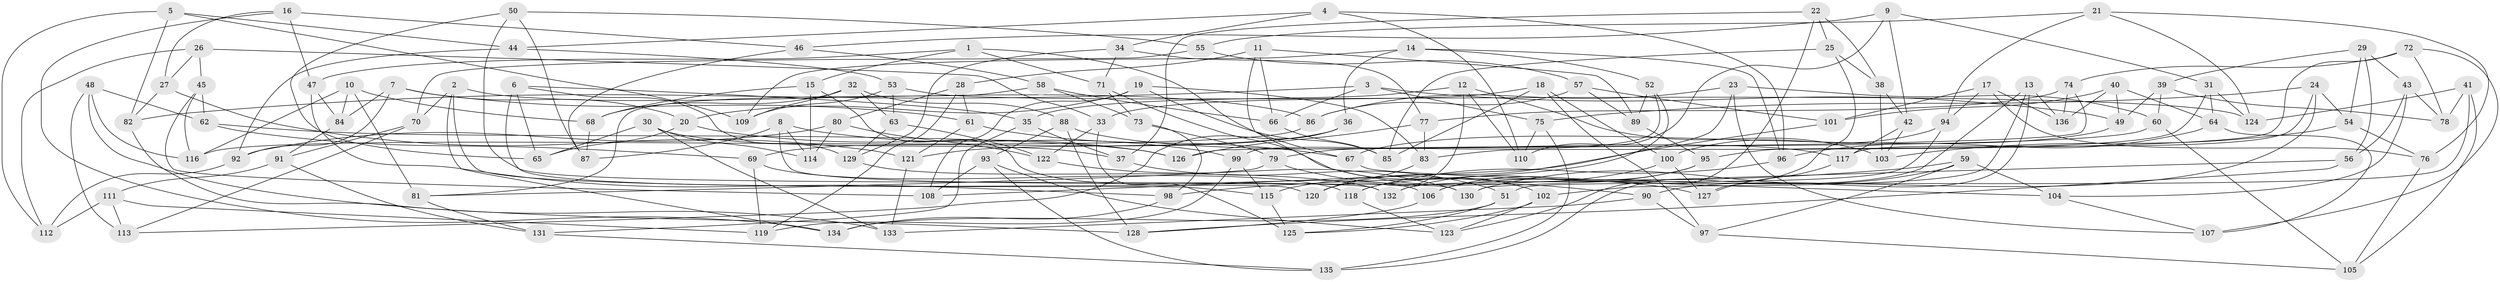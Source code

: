 // coarse degree distribution, {6: 0.48314606741573035, 4: 0.47191011235955055, 5: 0.0449438202247191}
// Generated by graph-tools (version 1.1) at 2025/42/03/06/25 10:42:17]
// undirected, 136 vertices, 272 edges
graph export_dot {
graph [start="1"]
  node [color=gray90,style=filled];
  1;
  2;
  3;
  4;
  5;
  6;
  7;
  8;
  9;
  10;
  11;
  12;
  13;
  14;
  15;
  16;
  17;
  18;
  19;
  20;
  21;
  22;
  23;
  24;
  25;
  26;
  27;
  28;
  29;
  30;
  31;
  32;
  33;
  34;
  35;
  36;
  37;
  38;
  39;
  40;
  41;
  42;
  43;
  44;
  45;
  46;
  47;
  48;
  49;
  50;
  51;
  52;
  53;
  54;
  55;
  56;
  57;
  58;
  59;
  60;
  61;
  62;
  63;
  64;
  65;
  66;
  67;
  68;
  69;
  70;
  71;
  72;
  73;
  74;
  75;
  76;
  77;
  78;
  79;
  80;
  81;
  82;
  83;
  84;
  85;
  86;
  87;
  88;
  89;
  90;
  91;
  92;
  93;
  94;
  95;
  96;
  97;
  98;
  99;
  100;
  101;
  102;
  103;
  104;
  105;
  106;
  107;
  108;
  109;
  110;
  111;
  112;
  113;
  114;
  115;
  116;
  117;
  118;
  119;
  120;
  121;
  122;
  123;
  124;
  125;
  126;
  127;
  128;
  129;
  130;
  131;
  132;
  133;
  134;
  135;
  136;
  1 -- 67;
  1 -- 47;
  1 -- 15;
  1 -- 71;
  2 -- 70;
  2 -- 134;
  2 -- 115;
  2 -- 86;
  3 -- 75;
  3 -- 82;
  3 -- 49;
  3 -- 66;
  4 -- 96;
  4 -- 110;
  4 -- 44;
  4 -- 34;
  5 -- 82;
  5 -- 109;
  5 -- 112;
  5 -- 44;
  6 -- 120;
  6 -- 129;
  6 -- 65;
  6 -- 35;
  7 -- 20;
  7 -- 61;
  7 -- 84;
  7 -- 92;
  8 -- 114;
  8 -- 99;
  8 -- 87;
  8 -- 130;
  9 -- 31;
  9 -- 110;
  9 -- 46;
  9 -- 42;
  10 -- 116;
  10 -- 68;
  10 -- 81;
  10 -- 84;
  11 -- 28;
  11 -- 89;
  11 -- 102;
  11 -- 66;
  12 -- 120;
  12 -- 110;
  12 -- 103;
  12 -- 35;
  13 -- 102;
  13 -- 106;
  13 -- 136;
  13 -- 127;
  14 -- 109;
  14 -- 52;
  14 -- 96;
  14 -- 36;
  15 -- 68;
  15 -- 114;
  15 -- 106;
  16 -- 46;
  16 -- 47;
  16 -- 27;
  16 -- 134;
  17 -- 136;
  17 -- 94;
  17 -- 101;
  17 -- 76;
  18 -- 33;
  18 -- 100;
  18 -- 97;
  18 -- 85;
  19 -- 83;
  19 -- 85;
  19 -- 20;
  19 -- 108;
  20 -- 126;
  20 -- 65;
  21 -- 55;
  21 -- 124;
  21 -- 76;
  21 -- 94;
  22 -- 123;
  22 -- 37;
  22 -- 38;
  22 -- 25;
  23 -- 107;
  23 -- 120;
  23 -- 86;
  23 -- 60;
  24 -- 90;
  24 -- 54;
  24 -- 75;
  24 -- 117;
  25 -- 85;
  25 -- 38;
  25 -- 135;
  26 -- 112;
  26 -- 33;
  26 -- 27;
  26 -- 45;
  27 -- 82;
  27 -- 121;
  28 -- 80;
  28 -- 61;
  28 -- 119;
  29 -- 56;
  29 -- 39;
  29 -- 43;
  29 -- 54;
  30 -- 37;
  30 -- 65;
  30 -- 114;
  30 -- 133;
  31 -- 95;
  31 -- 64;
  31 -- 124;
  32 -- 109;
  32 -- 68;
  32 -- 63;
  32 -- 88;
  33 -- 125;
  33 -- 122;
  34 -- 77;
  34 -- 129;
  34 -- 71;
  35 -- 131;
  35 -- 37;
  36 -- 121;
  36 -- 69;
  36 -- 113;
  37 -- 51;
  38 -- 103;
  38 -- 42;
  39 -- 78;
  39 -- 49;
  39 -- 60;
  40 -- 136;
  40 -- 64;
  40 -- 49;
  40 -- 101;
  41 -- 51;
  41 -- 78;
  41 -- 124;
  41 -- 105;
  42 -- 103;
  42 -- 117;
  43 -- 78;
  43 -- 56;
  43 -- 104;
  44 -- 92;
  44 -- 53;
  45 -- 116;
  45 -- 108;
  45 -- 62;
  46 -- 58;
  46 -- 87;
  47 -- 84;
  47 -- 98;
  48 -- 128;
  48 -- 62;
  48 -- 116;
  48 -- 113;
  49 -- 67;
  50 -- 87;
  50 -- 132;
  50 -- 55;
  50 -- 65;
  51 -- 125;
  51 -- 134;
  52 -- 118;
  52 -- 99;
  52 -- 89;
  53 -- 63;
  53 -- 124;
  53 -- 109;
  54 -- 103;
  54 -- 76;
  55 -- 70;
  55 -- 57;
  56 -- 130;
  56 -- 128;
  57 -- 101;
  57 -- 89;
  57 -- 86;
  58 -- 81;
  58 -- 66;
  58 -- 73;
  59 -- 97;
  59 -- 98;
  59 -- 104;
  59 -- 130;
  60 -- 79;
  60 -- 105;
  61 -- 67;
  61 -- 121;
  62 -- 126;
  62 -- 69;
  63 -- 129;
  63 -- 122;
  64 -- 107;
  64 -- 96;
  66 -- 85;
  67 -- 104;
  68 -- 87;
  69 -- 119;
  69 -- 118;
  70 -- 91;
  70 -- 113;
  71 -- 127;
  71 -- 73;
  72 -- 78;
  72 -- 74;
  72 -- 83;
  72 -- 107;
  73 -- 79;
  73 -- 98;
  74 -- 77;
  74 -- 136;
  74 -- 126;
  75 -- 135;
  75 -- 110;
  76 -- 105;
  77 -- 126;
  77 -- 83;
  79 -- 81;
  79 -- 90;
  80 -- 114;
  80 -- 92;
  80 -- 122;
  81 -- 131;
  82 -- 133;
  83 -- 120;
  84 -- 91;
  86 -- 116;
  88 -- 117;
  88 -- 128;
  88 -- 93;
  89 -- 95;
  90 -- 133;
  90 -- 97;
  91 -- 131;
  91 -- 111;
  92 -- 112;
  93 -- 108;
  93 -- 123;
  93 -- 135;
  94 -- 100;
  94 -- 132;
  95 -- 106;
  95 -- 132;
  96 -- 118;
  97 -- 105;
  98 -- 134;
  99 -- 119;
  99 -- 115;
  100 -- 127;
  100 -- 115;
  101 -- 108;
  102 -- 125;
  102 -- 123;
  104 -- 107;
  106 -- 128;
  111 -- 113;
  111 -- 119;
  111 -- 112;
  115 -- 125;
  117 -- 127;
  118 -- 123;
  121 -- 133;
  122 -- 130;
  129 -- 132;
  131 -- 135;
}
